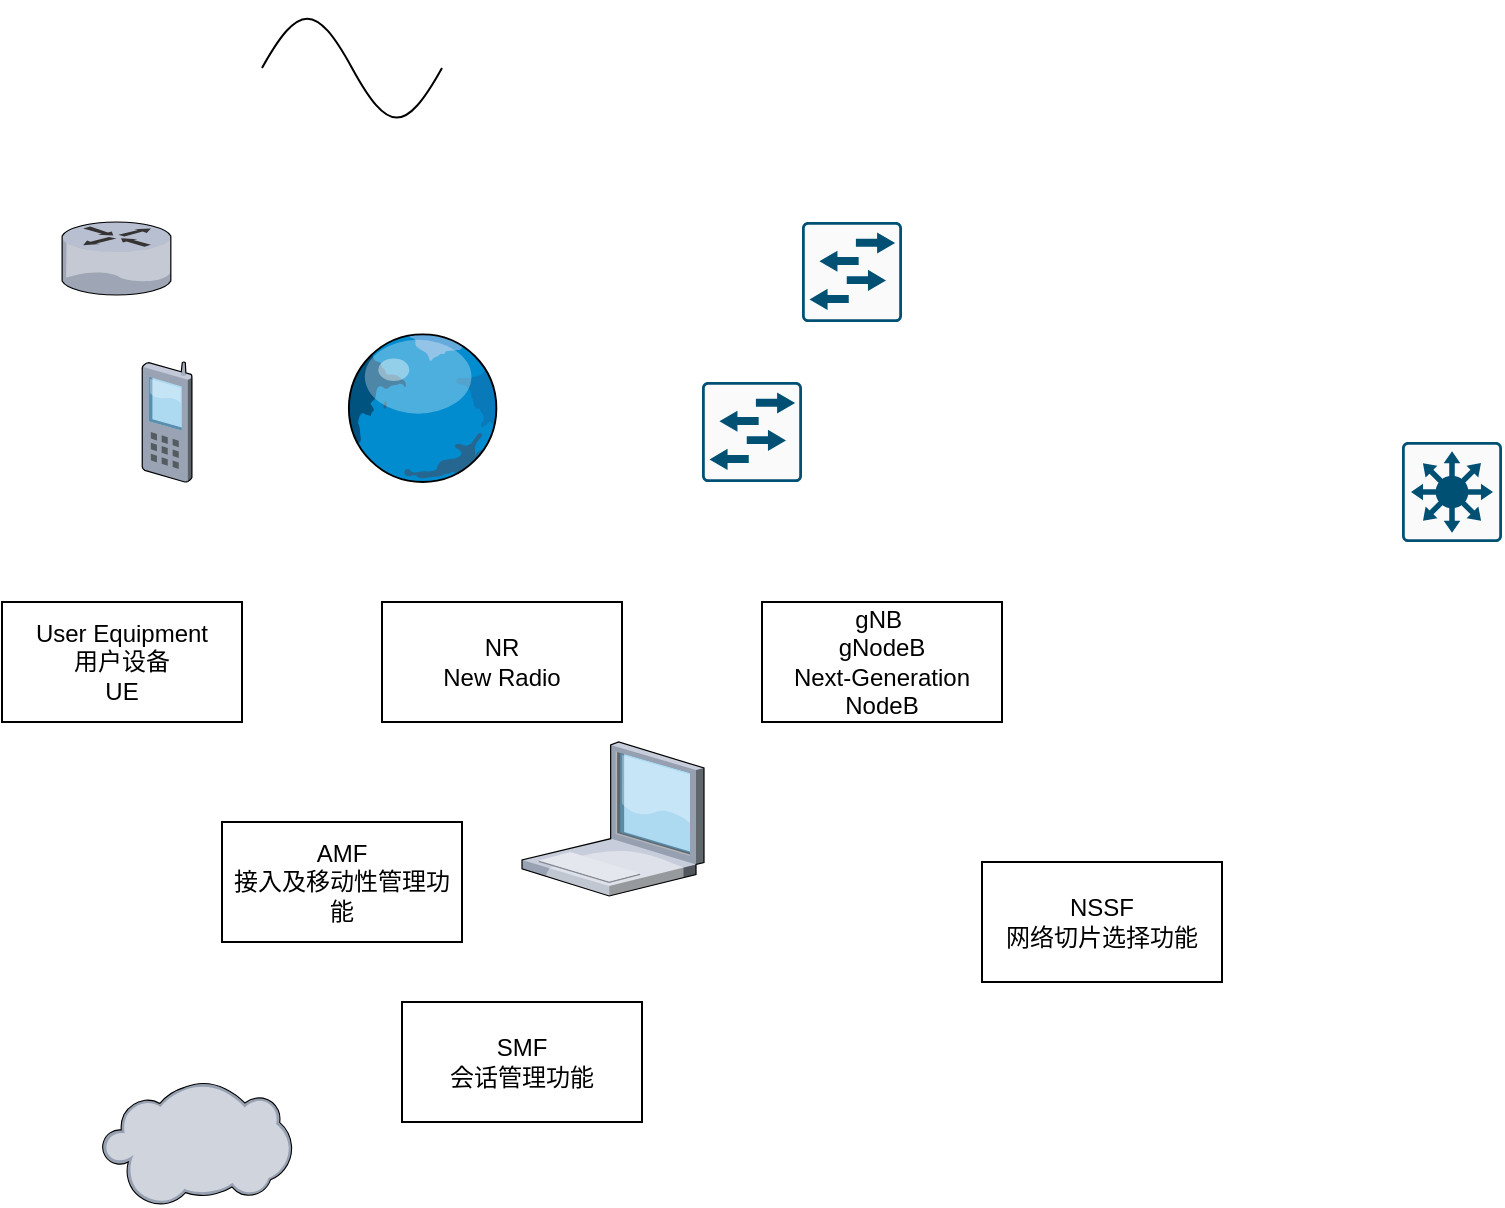 <mxfile version="22.0.4" type="github">
  <diagram name="第 1 页" id="0faVex6j-LpVvl03aqlM">
    <mxGraphModel dx="1026" dy="1514" grid="1" gridSize="10" guides="1" tooltips="1" connect="1" arrows="1" fold="1" page="1" pageScale="1" pageWidth="1169" pageHeight="827" math="0" shadow="0">
      <root>
        <mxCell id="0" />
        <mxCell id="1" parent="0" />
        <mxCell id="lStiSnuHWTSeo9srpX9b-2" value="User Equipment&lt;br&gt;用户设备&lt;br&gt;UE" style="whiteSpace=wrap;html=1;" vertex="1" parent="1">
          <mxGeometry x="20" y="240" width="120" height="60" as="geometry" />
        </mxCell>
        <mxCell id="lStiSnuHWTSeo9srpX9b-4" value="NR&lt;br&gt;New Radio&lt;br&gt;" style="whiteSpace=wrap;html=1;" vertex="1" parent="1">
          <mxGeometry x="210" y="240" width="120" height="60" as="geometry" />
        </mxCell>
        <mxCell id="lStiSnuHWTSeo9srpX9b-5" value="gNB&amp;nbsp;&lt;br&gt;gNodeB&lt;br&gt;Next-Generation NodeB" style="rounded=0;whiteSpace=wrap;html=1;" vertex="1" parent="1">
          <mxGeometry x="400" y="240" width="120" height="60" as="geometry" />
        </mxCell>
        <mxCell id="lStiSnuHWTSeo9srpX9b-11" value="AMF&lt;br&gt;接入及移动性管理功能" style="whiteSpace=wrap;html=1;" vertex="1" parent="1">
          <mxGeometry x="130" y="350" width="120" height="60" as="geometry" />
        </mxCell>
        <mxCell id="lStiSnuHWTSeo9srpX9b-12" value="SMF&lt;br&gt;会话管理功能" style="whiteSpace=wrap;html=1;" vertex="1" parent="1">
          <mxGeometry x="220" y="440" width="120" height="60" as="geometry" />
        </mxCell>
        <mxCell id="lStiSnuHWTSeo9srpX9b-13" value="NSSF&lt;br&gt;网络切片选择功能" style="whiteSpace=wrap;html=1;" vertex="1" parent="1">
          <mxGeometry x="510" y="370" width="120" height="60" as="geometry" />
        </mxCell>
        <mxCell id="lStiSnuHWTSeo9srpX9b-14" value="" style="verticalLabelPosition=bottom;sketch=0;aspect=fixed;html=1;verticalAlign=top;strokeColor=none;align=center;outlineConnect=0;shape=mxgraph.citrix.cell_phone;" vertex="1" parent="1">
          <mxGeometry x="90" y="120" width="25" height="60" as="geometry" />
        </mxCell>
        <mxCell id="lStiSnuHWTSeo9srpX9b-15" value="" style="verticalLabelPosition=bottom;sketch=0;aspect=fixed;html=1;verticalAlign=top;strokeColor=none;align=center;outlineConnect=0;shape=mxgraph.citrix.laptop_1;" vertex="1" parent="1">
          <mxGeometry x="280" y="310" width="91" height="77" as="geometry" />
        </mxCell>
        <mxCell id="lStiSnuHWTSeo9srpX9b-16" value="" style="verticalLabelPosition=bottom;sketch=0;aspect=fixed;html=1;verticalAlign=top;strokeColor=none;align=center;outlineConnect=0;shape=mxgraph.citrix.globe;" vertex="1" parent="1">
          <mxGeometry x="190" y="105" width="78.5" height="75" as="geometry" />
        </mxCell>
        <mxCell id="lStiSnuHWTSeo9srpX9b-17" value="" style="verticalLabelPosition=bottom;sketch=0;aspect=fixed;html=1;verticalAlign=top;strokeColor=none;align=center;outlineConnect=0;shape=mxgraph.citrix.router;" vertex="1" parent="1">
          <mxGeometry x="50" y="50" width="55" height="36.5" as="geometry" />
        </mxCell>
        <mxCell id="lStiSnuHWTSeo9srpX9b-18" value="" style="sketch=0;points=[[0.015,0.015,0],[0.985,0.015,0],[0.985,0.985,0],[0.015,0.985,0],[0.25,0,0],[0.5,0,0],[0.75,0,0],[1,0.25,0],[1,0.5,0],[1,0.75,0],[0.75,1,0],[0.5,1,0],[0.25,1,0],[0,0.75,0],[0,0.5,0],[0,0.25,0]];verticalLabelPosition=bottom;html=1;verticalAlign=top;aspect=fixed;align=center;pointerEvents=1;shape=mxgraph.cisco19.rect;prIcon=l2_switch;fillColor=#FAFAFA;strokeColor=#005073;" vertex="1" parent="1">
          <mxGeometry x="370" y="130" width="50" height="50" as="geometry" />
        </mxCell>
        <mxCell id="lStiSnuHWTSeo9srpX9b-19" value="" style="sketch=0;points=[[0.015,0.015,0],[0.985,0.015,0],[0.985,0.985,0],[0.015,0.985,0],[0.25,0,0],[0.5,0,0],[0.75,0,0],[1,0.25,0],[1,0.5,0],[1,0.75,0],[0.75,1,0],[0.5,1,0],[0.25,1,0],[0,0.75,0],[0,0.5,0],[0,0.25,0]];verticalLabelPosition=bottom;html=1;verticalAlign=top;aspect=fixed;align=center;pointerEvents=1;shape=mxgraph.cisco19.rect;prIcon=l2_switch;fillColor=#FAFAFA;strokeColor=#005073;" vertex="1" parent="1">
          <mxGeometry x="420" y="50" width="50" height="50" as="geometry" />
        </mxCell>
        <mxCell id="lStiSnuHWTSeo9srpX9b-20" value="" style="sketch=0;points=[[0.015,0.015,0],[0.985,0.015,0],[0.985,0.985,0],[0.015,0.985,0],[0.25,0,0],[0.5,0,0],[0.75,0,0],[1,0.25,0],[1,0.5,0],[1,0.75,0],[0.75,1,0],[0.5,1,0],[0.25,1,0],[0,0.75,0],[0,0.5,0],[0,0.25,0]];verticalLabelPosition=bottom;html=1;verticalAlign=top;aspect=fixed;align=center;pointerEvents=1;shape=mxgraph.cisco19.rect;prIcon=l3_switch;fillColor=#FAFAFA;strokeColor=#005073;" vertex="1" parent="1">
          <mxGeometry x="720" y="160" width="50" height="50" as="geometry" />
        </mxCell>
        <mxCell id="lStiSnuHWTSeo9srpX9b-21" value="" style="verticalLabelPosition=bottom;sketch=0;aspect=fixed;html=1;verticalAlign=top;strokeColor=none;align=center;outlineConnect=0;shape=mxgraph.citrix.cloud;" vertex="1" parent="1">
          <mxGeometry x="70" y="480" width="95" height="62" as="geometry" />
        </mxCell>
        <mxCell id="lStiSnuHWTSeo9srpX9b-22" value="" style="pointerEvents=1;verticalLabelPosition=bottom;shadow=0;dashed=0;align=center;html=1;verticalAlign=top;shape=mxgraph.electrical.waveforms.sine_wave;" vertex="1" parent="1">
          <mxGeometry x="150" y="-60" width="90" height="66.18" as="geometry" />
        </mxCell>
      </root>
    </mxGraphModel>
  </diagram>
</mxfile>
